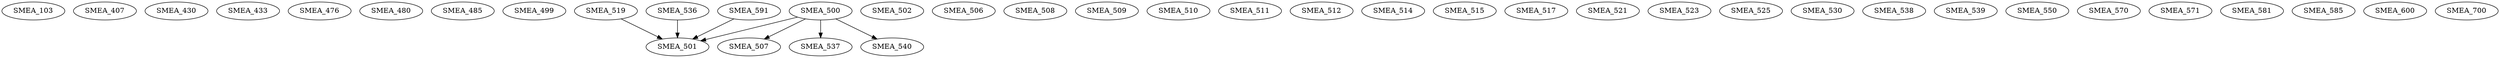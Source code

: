 digraph G {
    SMEA_103;
    SMEA_407;
    SMEA_430;
    SMEA_433;
    SMEA_476;
    SMEA_480;
    SMEA_485;
    SMEA_499;
    SMEA_500;
    edge [color=black];
    SMEA_500 -> SMEA_501;
    SMEA_519 -> SMEA_501;
    SMEA_536 -> SMEA_501;
    SMEA_591 -> SMEA_501;
    SMEA_502;
    SMEA_506;
    edge [color=black];
    SMEA_500 -> SMEA_507;
    SMEA_508;
    SMEA_509;
    SMEA_510;
    SMEA_511;
    SMEA_512;
    SMEA_514;
    SMEA_515;
    SMEA_517;
    SMEA_519;
    SMEA_521;
    SMEA_523;
    SMEA_525;
    SMEA_530;
    SMEA_536;
    edge [color=black];
    SMEA_500 -> SMEA_537;
    SMEA_538;
    SMEA_539;
    edge [color=black];
    SMEA_500 -> SMEA_540;
    SMEA_550;
    SMEA_570;
    SMEA_571;
    SMEA_581;
    SMEA_585;
    SMEA_591;
    SMEA_600;
    SMEA_700;
}
